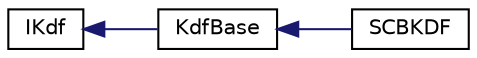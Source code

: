 digraph "Graphical Class Hierarchy"
{
 // LATEX_PDF_SIZE
  edge [fontname="Helvetica",fontsize="10",labelfontname="Helvetica",labelfontsize="10"];
  node [fontname="Helvetica",fontsize="10",shape=record];
  rankdir="LR";
  Node0 [label="IKdf",height=0.2,width=0.4,color="black", fillcolor="white", style="filled",URL="$class_i_kdf.html",tooltip="The KDF virtual interface class."];
  Node0 -> Node1 [dir="back",color="midnightblue",fontsize="10",style="solid",fontname="Helvetica"];
  Node1 [label="KdfBase",height=0.2,width=0.4,color="black", fillcolor="white", style="filled",URL="$class_kdf_base.html",tooltip="The KDF base class; this is not an operable class"];
  Node1 -> Node2 [dir="back",color="midnightblue",fontsize="10",style="solid",fontname="Helvetica"];
  Node2 [label="SCBKDF",height=0.2,width=0.4,color="black", fillcolor="white", style="filled",URL="$class_s_c_b_k_d_f.html",tooltip="An implementation of the SHAKE Cost Based Key Derivation Function: SCBKDF"];
}
